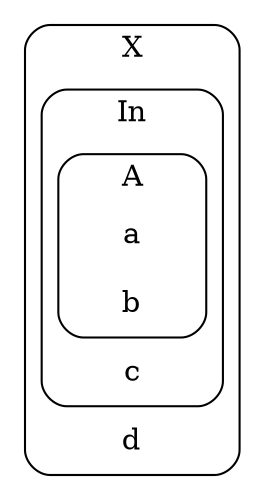 digraph {
    rankdir="LR"
    subgraph cluster {
        label=X
        style=rounded
        subgraph cluster {
            label=In
            subgraph cluster {
                label=A
                a [shape=plain label="     a     "]
                b [shape=plain label="     b     "]
            }
            c [shape=plain label="     c     "]
        }
        d [shape=plain label="     d     "]
    }
    #a -> a
    #b -> b
}